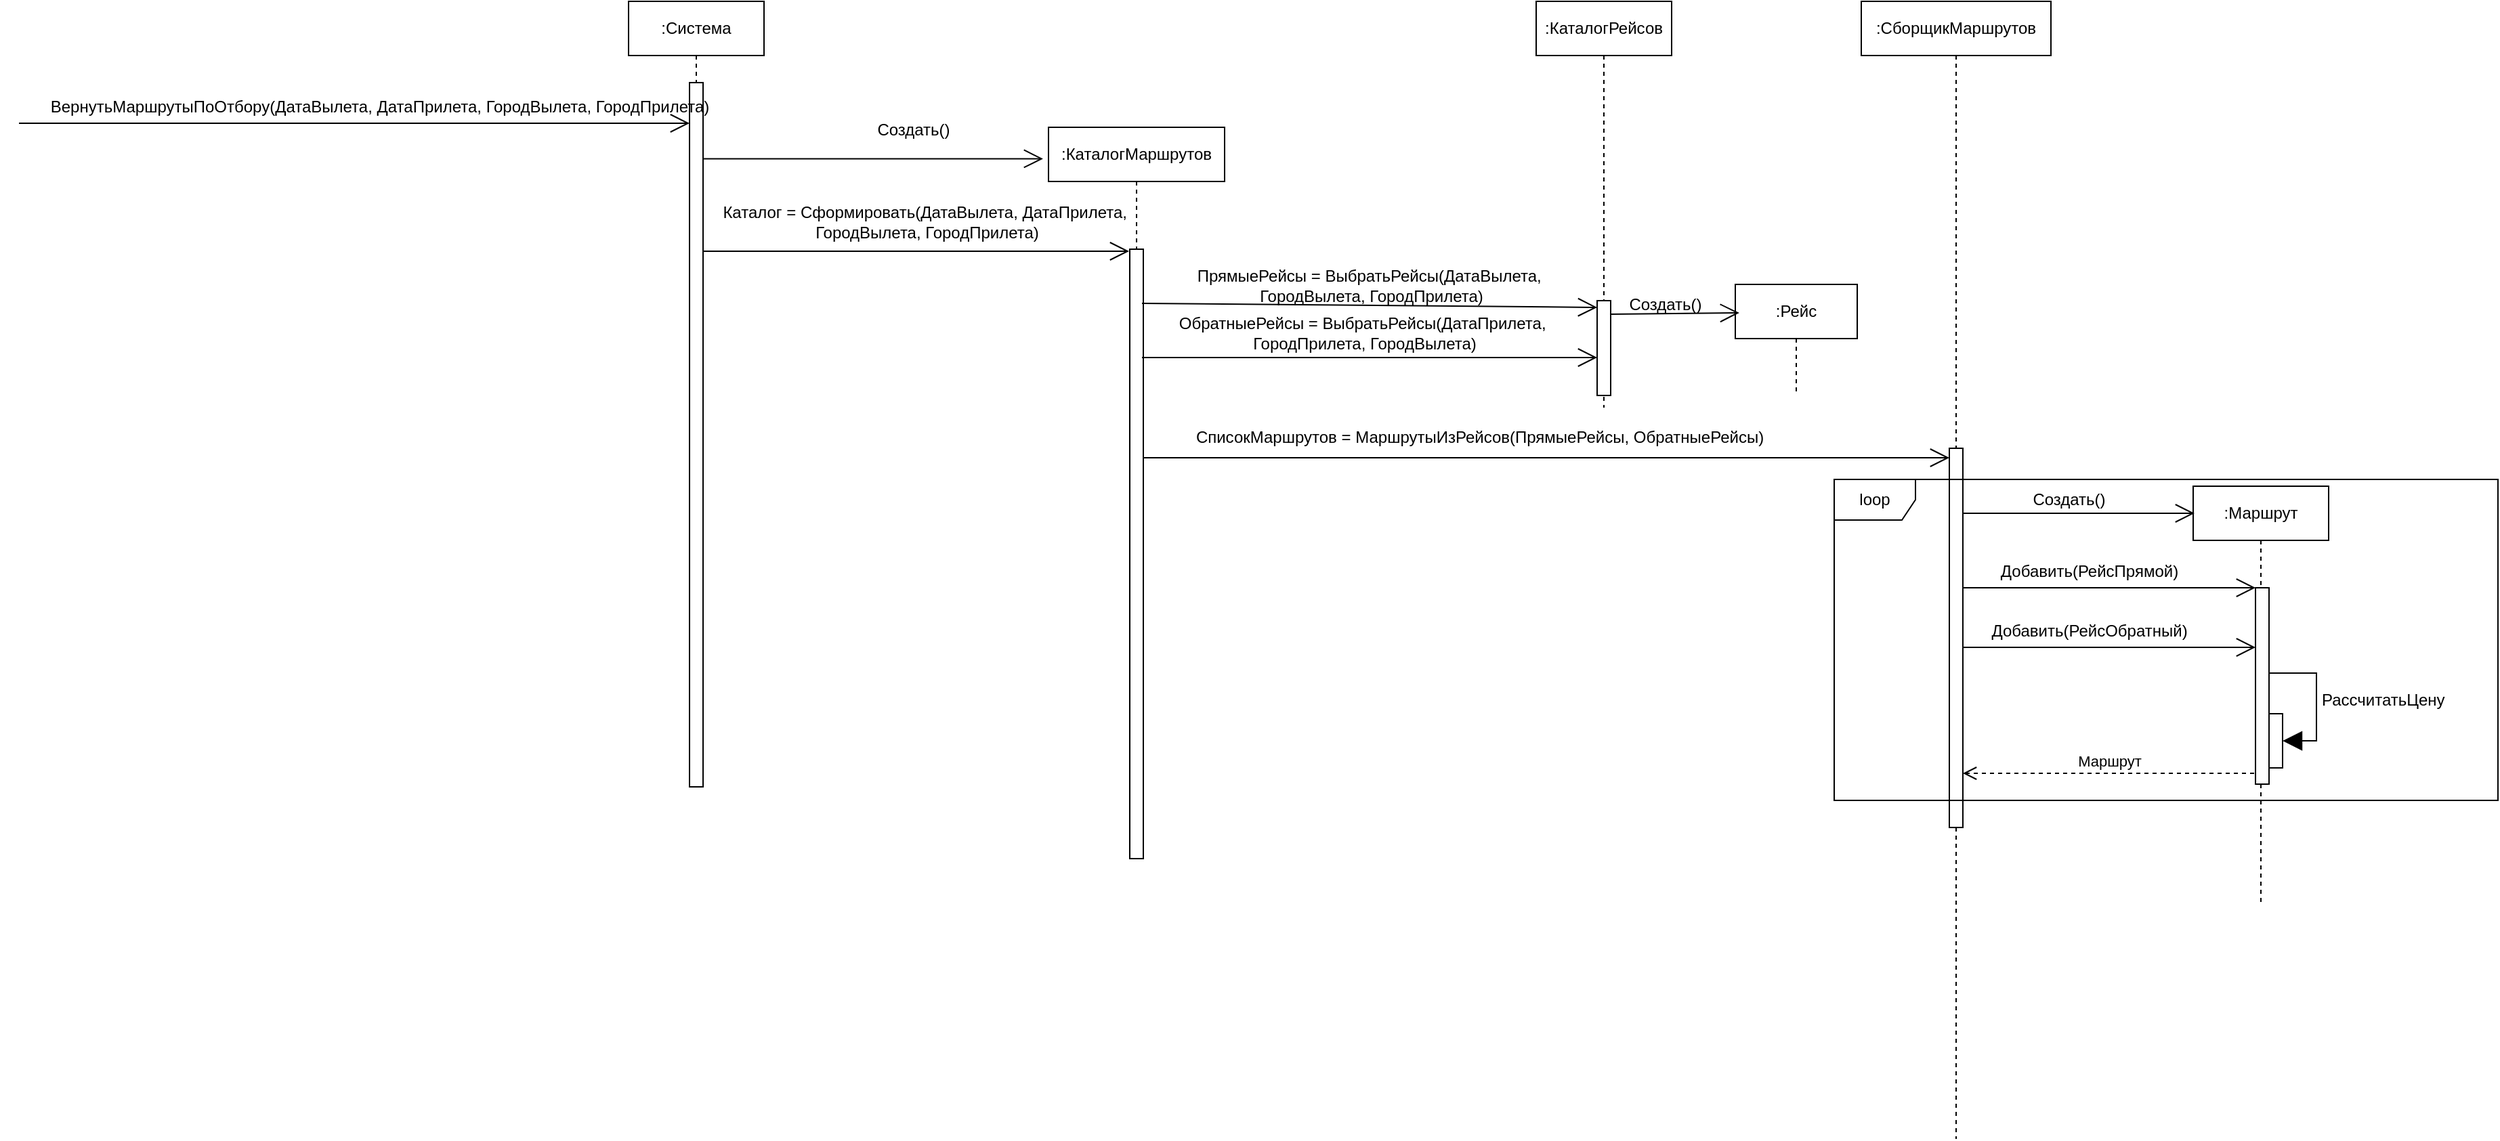 <mxfile version="24.8.4">
  <diagram name="Страница — 1" id="ZNCVUd0mU2nUiBDq-4Yq">
    <mxGraphModel dx="1646" dy="447" grid="1" gridSize="10" guides="1" tooltips="1" connect="1" arrows="1" fold="1" page="1" pageScale="1" pageWidth="827" pageHeight="1169" math="0" shadow="0">
      <root>
        <mxCell id="0" />
        <mxCell id="1" parent="0" />
        <mxCell id="zPFFwaHdpX6cjTQtUKsH-1" value="Каталог = Сформировать(ДатаВылета, ДатаПрилета,&amp;nbsp;&lt;div&gt;&lt;span style=&quot;background-color: initial;&quot;&gt;ГородВылета, ГородПрилета&lt;/span&gt;)&lt;/div&gt;" style="text;html=1;align=center;verticalAlign=middle;resizable=0;points=[];autosize=1;strokeColor=none;fillColor=none;" vertex="1" parent="1">
          <mxGeometry x="65" y="183" width="330" height="40" as="geometry" />
        </mxCell>
        <mxCell id="byzXYcXOz94wg6up4ohZ-3" value=":Система" style="shape=umlLifeline;perimeter=lifelinePerimeter;whiteSpace=wrap;html=1;container=1;dropTarget=0;collapsible=0;recursiveResize=0;outlineConnect=0;portConstraint=eastwest;newEdgeStyle={&quot;curved&quot;:0,&quot;rounded&quot;:0};" parent="1" vertex="1">
          <mxGeometry x="10" y="40" width="100" height="580" as="geometry" />
        </mxCell>
        <mxCell id="byzXYcXOz94wg6up4ohZ-5" value="" style="html=1;points=[[0,0,0,0,5],[0,1,0,0,-5],[1,0,0,0,5],[1,1,0,0,-5]];perimeter=orthogonalPerimeter;outlineConnect=0;targetShapes=umlLifeline;portConstraint=eastwest;newEdgeStyle={&quot;curved&quot;:0,&quot;rounded&quot;:0};" parent="byzXYcXOz94wg6up4ohZ-3" vertex="1">
          <mxGeometry x="45" y="60" width="10" height="520" as="geometry" />
        </mxCell>
        <mxCell id="byzXYcXOz94wg6up4ohZ-4" value=":КаталогМаршрутов" style="shape=umlLifeline;perimeter=lifelinePerimeter;whiteSpace=wrap;html=1;container=1;dropTarget=0;collapsible=0;recursiveResize=0;outlineConnect=0;portConstraint=eastwest;newEdgeStyle={&quot;curved&quot;:0,&quot;rounded&quot;:0};" parent="1" vertex="1">
          <mxGeometry x="320" y="133" width="130" height="540" as="geometry" />
        </mxCell>
        <mxCell id="byzXYcXOz94wg6up4ohZ-10" value="" style="html=1;points=[[0,0,0,0,5],[0,1,0,0,-5],[1,0,0,0,5],[1,1,0,0,-5]];perimeter=orthogonalPerimeter;outlineConnect=0;targetShapes=umlLifeline;portConstraint=eastwest;newEdgeStyle={&quot;curved&quot;:0,&quot;rounded&quot;:0};" parent="byzXYcXOz94wg6up4ohZ-4" vertex="1">
          <mxGeometry x="60" y="90" width="10" height="450" as="geometry" />
        </mxCell>
        <mxCell id="byzXYcXOz94wg6up4ohZ-12" value=":СборщикМаршрутов" style="shape=umlLifeline;perimeter=lifelinePerimeter;whiteSpace=wrap;html=1;container=1;dropTarget=0;collapsible=0;recursiveResize=0;outlineConnect=0;portConstraint=eastwest;newEdgeStyle={&quot;curved&quot;:0,&quot;rounded&quot;:0};" parent="1" vertex="1">
          <mxGeometry x="920" y="40" width="140" height="840" as="geometry" />
        </mxCell>
        <mxCell id="byzXYcXOz94wg6up4ohZ-16" value="" style="html=1;points=[[0,0,0,0,5],[0,1,0,0,-5],[1,0,0,0,5],[1,1,0,0,-5]];perimeter=orthogonalPerimeter;outlineConnect=0;targetShapes=umlLifeline;portConstraint=eastwest;newEdgeStyle={&quot;curved&quot;:0,&quot;rounded&quot;:0};" parent="byzXYcXOz94wg6up4ohZ-12" vertex="1">
          <mxGeometry x="65" y="330" width="10" height="280" as="geometry" />
        </mxCell>
        <mxCell id="byzXYcXOz94wg6up4ohZ-14" value=":КаталогРейсов" style="shape=umlLifeline;perimeter=lifelinePerimeter;whiteSpace=wrap;html=1;container=1;dropTarget=0;collapsible=0;recursiveResize=0;outlineConnect=0;portConstraint=eastwest;newEdgeStyle={&quot;curved&quot;:0,&quot;rounded&quot;:0};" parent="1" vertex="1">
          <mxGeometry x="680" y="40" width="100" height="300" as="geometry" />
        </mxCell>
        <mxCell id="byzXYcXOz94wg6up4ohZ-17" value=":Маршрут" style="shape=umlLifeline;perimeter=lifelinePerimeter;whiteSpace=wrap;html=1;container=1;dropTarget=0;collapsible=0;recursiveResize=0;outlineConnect=0;portConstraint=eastwest;newEdgeStyle={&quot;curved&quot;:0,&quot;rounded&quot;:0};" parent="1" vertex="1">
          <mxGeometry x="1165" y="398" width="100" height="310" as="geometry" />
        </mxCell>
        <mxCell id="byzXYcXOz94wg6up4ohZ-21" value="" style="html=1;points=[[0,0,0,0,5],[0,1,0,0,-5],[1,0,0,0,5],[1,1,0,0,-5]];perimeter=orthogonalPerimeter;outlineConnect=0;targetShapes=umlLifeline;portConstraint=eastwest;newEdgeStyle={&quot;curved&quot;:0,&quot;rounded&quot;:0};" parent="byzXYcXOz94wg6up4ohZ-17" vertex="1">
          <mxGeometry x="46" y="75" width="10" height="145" as="geometry" />
        </mxCell>
        <mxCell id="byzXYcXOz94wg6up4ohZ-60" value="&lt;div&gt;&lt;br&gt;&lt;/div&gt;&lt;div&gt;&lt;br&gt;&lt;/div&gt;&lt;div&gt;&lt;br&gt;&lt;/div&gt;&lt;div&gt;&lt;br&gt;&lt;/div&gt;" style="html=1;points=[[0,0,0,0,5],[0,1,0,0,-5],[1,0,0,0,5],[1,1,0,0,-5]];perimeter=orthogonalPerimeter;outlineConnect=0;targetShapes=umlLifeline;portConstraint=eastwest;newEdgeStyle={&quot;curved&quot;:0,&quot;rounded&quot;:0};strokeColor=default;align=center;verticalAlign=middle;fontFamily=Helvetica;fontSize=12;fontColor=default;fillColor=default;" parent="byzXYcXOz94wg6up4ohZ-17" vertex="1">
          <mxGeometry x="56" y="168" width="10" height="40" as="geometry" />
        </mxCell>
        <mxCell id="byzXYcXOz94wg6up4ohZ-61" value="РассчитатьЦену" style="html=1;align=left;spacingLeft=2;endArrow=block;rounded=0;edgeStyle=orthogonalEdgeStyle;curved=0;rounded=0;strokeColor=default;verticalAlign=middle;fontFamily=Helvetica;fontSize=12;fontColor=default;labelBackgroundColor=default;autosize=1;resizable=0;endSize=12;" parent="byzXYcXOz94wg6up4ohZ-17" edge="1">
          <mxGeometry relative="1" as="geometry">
            <mxPoint x="56" y="138.029" as="sourcePoint" />
            <Array as="points">
              <mxPoint x="91" y="138" />
              <mxPoint x="91" y="188" />
            </Array>
            <mxPoint x="66" y="188.029" as="targetPoint" />
          </mxGeometry>
        </mxCell>
        <mxCell id="byzXYcXOz94wg6up4ohZ-18" value="" style="endArrow=open;endFill=1;endSize=12;html=1;rounded=0;" parent="1" edge="1">
          <mxGeometry width="160" relative="1" as="geometry">
            <mxPoint x="995" y="418" as="sourcePoint" />
            <mxPoint x="1166" y="418" as="targetPoint" />
          </mxGeometry>
        </mxCell>
        <mxCell id="byzXYcXOz94wg6up4ohZ-19" value="Создать()" style="text;html=1;align=center;verticalAlign=middle;resizable=0;points=[];autosize=1;strokeColor=none;fillColor=none;" parent="1" vertex="1">
          <mxGeometry x="1033" y="393" width="80" height="30" as="geometry" />
        </mxCell>
        <mxCell id="byzXYcXOz94wg6up4ohZ-23" value="" style="html=1;points=[[0,0,0,0,5],[0,1,0,0,-5],[1,0,0,0,5],[1,1,0,0,-5]];perimeter=orthogonalPerimeter;outlineConnect=0;targetShapes=umlLifeline;portConstraint=eastwest;newEdgeStyle={&quot;curved&quot;:0,&quot;rounded&quot;:0};" parent="1" vertex="1">
          <mxGeometry x="725" y="261" width="10" height="70" as="geometry" />
        </mxCell>
        <mxCell id="byzXYcXOz94wg6up4ohZ-27" value="" style="endArrow=open;endFill=1;endSize=12;html=1;rounded=0;entryX=0;entryY=0;entryDx=0;entryDy=5;entryPerimeter=0;" parent="1" edge="1" target="byzXYcXOz94wg6up4ohZ-23">
          <mxGeometry width="160" relative="1" as="geometry">
            <mxPoint x="389" y="263.0" as="sourcePoint" />
            <mxPoint x="714.0" y="266.0" as="targetPoint" />
          </mxGeometry>
        </mxCell>
        <mxCell id="byzXYcXOz94wg6up4ohZ-28" value="ПрямыеРейсы = ВыбратьРейсы(ДатаВылета,&amp;nbsp;&lt;div&gt;ГородВылета, ГородПрилета)&lt;/div&gt;" style="text;html=1;align=center;verticalAlign=middle;resizable=0;points=[];autosize=1;strokeColor=none;fillColor=none;" parent="1" vertex="1">
          <mxGeometry x="418" y="230" width="280" height="40" as="geometry" />
        </mxCell>
        <mxCell id="byzXYcXOz94wg6up4ohZ-29" value="" style="endArrow=open;endFill=1;endSize=12;html=1;rounded=0;" parent="1" target="byzXYcXOz94wg6up4ohZ-5" edge="1">
          <mxGeometry width="160" relative="1" as="geometry">
            <mxPoint x="-440" y="130" as="sourcePoint" />
            <mxPoint x="120" y="128" as="targetPoint" />
          </mxGeometry>
        </mxCell>
        <mxCell id="byzXYcXOz94wg6up4ohZ-31" value="ВернутьМаршрутыПоОтбору(ДатаВылета, ДатаПрилета,&amp;nbsp;&lt;span style=&quot;background-color: initial;&quot;&gt;ГородВылета, ГородПрилета&lt;/span&gt;&lt;span style=&quot;background-color: initial;&quot;&gt;)&lt;/span&gt;" style="text;html=1;align=center;verticalAlign=middle;resizable=0;points=[];autosize=1;strokeColor=none;fillColor=none;fontFamily=Helvetica;fontSize=12;fontColor=default;" parent="1" vertex="1">
          <mxGeometry x="-429" y="103" width="510" height="30" as="geometry" />
        </mxCell>
        <mxCell id="byzXYcXOz94wg6up4ohZ-32" value="" style="endArrow=open;endFill=1;endSize=12;html=1;rounded=0;strokeColor=default;align=center;verticalAlign=middle;fontFamily=Helvetica;fontSize=12;fontColor=default;labelBackgroundColor=default;autosize=1;resizable=0;" parent="1" edge="1" target="byzXYcXOz94wg6up4ohZ-16">
          <mxGeometry width="160" relative="1" as="geometry">
            <mxPoint x="390" y="377" as="sourcePoint" />
            <mxPoint x="969.5" y="377" as="targetPoint" />
          </mxGeometry>
        </mxCell>
        <mxCell id="byzXYcXOz94wg6up4ohZ-33" value="СписокМаршрутов = МаршрутыИзРейсов(ПрямыеРейсы, ОбратныеРейсы)" style="text;html=1;align=center;verticalAlign=middle;resizable=0;points=[];autosize=1;strokeColor=none;fillColor=none;fontFamily=Helvetica;fontSize=12;fontColor=default;" parent="1" vertex="1">
          <mxGeometry x="418" y="347" width="440" height="30" as="geometry" />
        </mxCell>
        <mxCell id="byzXYcXOz94wg6up4ohZ-38" value=":Рейс" style="shape=umlLifeline;perimeter=lifelinePerimeter;whiteSpace=wrap;html=1;container=1;dropTarget=0;collapsible=0;recursiveResize=0;outlineConnect=0;portConstraint=eastwest;newEdgeStyle={&quot;curved&quot;:0,&quot;rounded&quot;:0};" parent="1" vertex="1">
          <mxGeometry x="827" y="249" width="90" height="82" as="geometry" />
        </mxCell>
        <mxCell id="byzXYcXOz94wg6up4ohZ-40" value="" style="endArrow=open;endFill=1;endSize=12;html=1;rounded=0;strokeColor=default;align=center;verticalAlign=middle;fontFamily=Helvetica;fontSize=12;fontColor=default;labelBackgroundColor=default;autosize=1;resizable=0;entryX=0.033;entryY=0.256;entryDx=0;entryDy=0;entryPerimeter=0;" parent="1" edge="1" target="byzXYcXOz94wg6up4ohZ-38">
          <mxGeometry width="160" relative="1" as="geometry">
            <mxPoint x="735.0" y="271.0" as="sourcePoint" />
            <mxPoint x="820" y="270" as="targetPoint" />
          </mxGeometry>
        </mxCell>
        <mxCell id="byzXYcXOz94wg6up4ohZ-41" value="Создать()" style="text;html=1;align=center;verticalAlign=middle;resizable=0;points=[];autosize=1;strokeColor=none;fillColor=none;fontFamily=Helvetica;fontSize=12;fontColor=default;" parent="1" vertex="1">
          <mxGeometry x="735" y="249" width="80" height="30" as="geometry" />
        </mxCell>
        <mxCell id="byzXYcXOz94wg6up4ohZ-42" value="" style="endArrow=open;endFill=1;endSize=12;html=1;rounded=0;strokeColor=default;align=center;verticalAlign=middle;fontFamily=Helvetica;fontSize=12;fontColor=default;labelBackgroundColor=default;autosize=1;resizable=0;" parent="1" target="byzXYcXOz94wg6up4ohZ-21" edge="1">
          <mxGeometry width="160" relative="1" as="geometry">
            <mxPoint x="995" y="473" as="sourcePoint" />
            <mxPoint x="1190" y="498" as="targetPoint" />
          </mxGeometry>
        </mxCell>
        <mxCell id="byzXYcXOz94wg6up4ohZ-43" value="Добавить(РейсПрямой)" style="text;html=1;align=center;verticalAlign=middle;resizable=0;points=[];autosize=1;strokeColor=none;fillColor=none;fontFamily=Helvetica;fontSize=12;fontColor=default;" parent="1" vertex="1">
          <mxGeometry x="1013" y="446" width="150" height="30" as="geometry" />
        </mxCell>
        <mxCell id="byzXYcXOz94wg6up4ohZ-44" value="Добавить(РейсОбратный)" style="text;html=1;align=center;verticalAlign=middle;resizable=0;points=[];autosize=1;strokeColor=none;fillColor=none;fontFamily=Helvetica;fontSize=12;fontColor=default;" parent="1" vertex="1">
          <mxGeometry x="1003" y="490" width="170" height="30" as="geometry" />
        </mxCell>
        <mxCell id="byzXYcXOz94wg6up4ohZ-45" value="" style="endArrow=open;endFill=1;endSize=12;html=1;rounded=0;strokeColor=default;align=center;verticalAlign=middle;fontFamily=Helvetica;fontSize=12;fontColor=default;labelBackgroundColor=default;autosize=1;resizable=0;" parent="1" target="byzXYcXOz94wg6up4ohZ-21" edge="1">
          <mxGeometry width="160" relative="1" as="geometry">
            <mxPoint x="995" y="517" as="sourcePoint" />
            <mxPoint x="1205" y="517" as="targetPoint" />
          </mxGeometry>
        </mxCell>
        <mxCell id="byzXYcXOz94wg6up4ohZ-62" value="ОбратныеРейсы = ВыбратьРейсы(ДатаПрилета,&amp;nbsp;&lt;br&gt;&lt;div&gt;&lt;span style=&quot;background-color: initial;&quot;&gt;ГородПрилета,&amp;nbsp;&lt;/span&gt;ГородВылета)&lt;/div&gt;" style="text;html=1;align=center;verticalAlign=middle;resizable=0;points=[];autosize=1;strokeColor=none;fillColor=none;" parent="1" vertex="1">
          <mxGeometry x="403" y="265" width="300" height="40" as="geometry" />
        </mxCell>
        <mxCell id="byzXYcXOz94wg6up4ohZ-63" value="" style="endArrow=open;endFill=1;endSize=12;html=1;rounded=0;" parent="1" edge="1" target="byzXYcXOz94wg6up4ohZ-23">
          <mxGeometry width="160" relative="1" as="geometry">
            <mxPoint x="389" y="303.0" as="sourcePoint" />
            <mxPoint x="713.0" y="303.0" as="targetPoint" />
          </mxGeometry>
        </mxCell>
        <mxCell id="byzXYcXOz94wg6up4ohZ-64" value="" style="endArrow=open;endFill=1;endSize=12;html=1;rounded=0;strokeColor=default;align=center;verticalAlign=middle;fontFamily=Helvetica;fontSize=12;fontColor=default;labelBackgroundColor=default;autosize=1;resizable=0;entryX=-0.031;entryY=0.043;entryDx=0;entryDy=0;entryPerimeter=0;" parent="1" edge="1" target="byzXYcXOz94wg6up4ohZ-4" source="byzXYcXOz94wg6up4ohZ-5">
          <mxGeometry width="160" relative="1" as="geometry">
            <mxPoint x="140" y="312.0" as="sourcePoint" />
            <mxPoint x="510" y="310" as="targetPoint" />
          </mxGeometry>
        </mxCell>
        <mxCell id="byzXYcXOz94wg6up4ohZ-65" value="Создать()" style="text;html=1;align=center;verticalAlign=middle;resizable=0;points=[];autosize=1;strokeColor=none;fillColor=none;fontFamily=Helvetica;fontSize=12;fontColor=default;" parent="1" vertex="1">
          <mxGeometry x="180" y="120" width="80" height="30" as="geometry" />
        </mxCell>
        <mxCell id="byzXYcXOz94wg6up4ohZ-66" value="" style="endArrow=open;endFill=1;endSize=12;html=1;rounded=0;strokeColor=default;align=center;verticalAlign=middle;fontFamily=Helvetica;fontSize=12;fontColor=default;labelBackgroundColor=default;autosize=1;resizable=0;" parent="1" edge="1" source="byzXYcXOz94wg6up4ohZ-5">
          <mxGeometry width="160" relative="1" as="geometry">
            <mxPoint x="70" y="225" as="sourcePoint" />
            <mxPoint x="379.5" y="224.5" as="targetPoint" />
          </mxGeometry>
        </mxCell>
        <mxCell id="zPFFwaHdpX6cjTQtUKsH-2" value="loop" style="shape=umlFrame;whiteSpace=wrap;html=1;pointerEvents=0;" vertex="1" parent="1">
          <mxGeometry x="900" y="393" width="490" height="237" as="geometry" />
        </mxCell>
        <mxCell id="zPFFwaHdpX6cjTQtUKsH-3" value="Маршрут" style="html=1;verticalAlign=bottom;endArrow=open;dashed=1;endSize=8;curved=0;rounded=0;" edge="1" parent="1" target="byzXYcXOz94wg6up4ohZ-16">
          <mxGeometry relative="1" as="geometry">
            <mxPoint x="1210" y="610" as="sourcePoint" />
            <mxPoint x="1130" y="610" as="targetPoint" />
          </mxGeometry>
        </mxCell>
      </root>
    </mxGraphModel>
  </diagram>
</mxfile>
